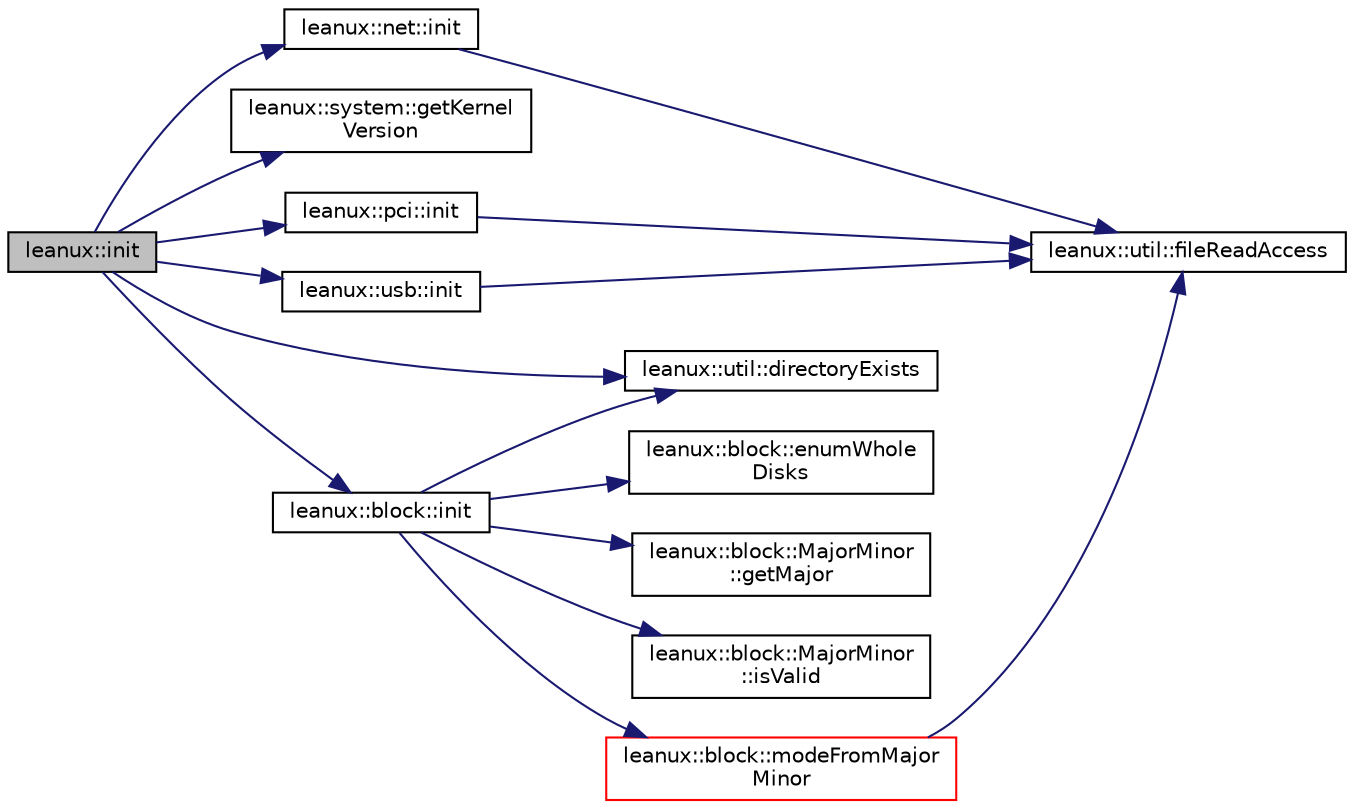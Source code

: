 digraph "leanux::init"
{
 // LATEX_PDF_SIZE
  bgcolor="transparent";
  edge [fontname="Helvetica",fontsize="10",labelfontname="Helvetica",labelfontsize="10"];
  node [fontname="Helvetica",fontsize="10",shape=record];
  rankdir="LR";
  Node1 [label="leanux::init",height=0.2,width=0.4,color="black", fillcolor="grey75", style="filled", fontcolor="black",tooltip="Initialize leanux, run checks to verify leanux is compatible with the runtime environment."];
  Node1 -> Node2 [color="midnightblue",fontsize="10",style="solid",fontname="Helvetica"];
  Node2 [label="leanux::util::directoryExists",height=0.2,width=0.4,color="black",URL="$namespaceleanux_1_1util.html#a6ac7287d49f3dd9b2c6c9673257e145b",tooltip="Test if the path is an existing directory."];
  Node1 -> Node3 [color="midnightblue",fontsize="10",style="solid",fontname="Helvetica"];
  Node3 [label="leanux::system::getKernel\lVersion",height=0.2,width=0.4,color="black",URL="$namespaceleanux_1_1system.html#a019837e625c4eedcc1e09de84a56d5b8",tooltip="Get the kernel version."];
  Node1 -> Node4 [color="midnightblue",fontsize="10",style="solid",fontname="Helvetica"];
  Node4 [label="leanux::net::init",height=0.2,width=0.4,color="black",URL="$namespaceleanux_1_1net.html#a81d90730109735bfefa2835d31152cd1",tooltip="initialize net library"];
  Node4 -> Node5 [color="midnightblue",fontsize="10",style="solid",fontname="Helvetica"];
  Node5 [label="leanux::util::fileReadAccess",height=0.2,width=0.4,color="black",URL="$namespaceleanux_1_1util.html#a6421ca2c46c56eebe1a486c6a498ce7d",tooltip="Test if a file exists and can be read."];
  Node1 -> Node6 [color="midnightblue",fontsize="10",style="solid",fontname="Helvetica"];
  Node6 [label="leanux::pci::init",height=0.2,width=0.4,color="black",URL="$namespaceleanux_1_1pci.html#ac2e2e3d7c732711d93a166699f2dcff3",tooltip="Initialize pci namespace."];
  Node6 -> Node5 [color="midnightblue",fontsize="10",style="solid",fontname="Helvetica"];
  Node1 -> Node7 [color="midnightblue",fontsize="10",style="solid",fontname="Helvetica"];
  Node7 [label="leanux::usb::init",height=0.2,width=0.4,color="black",URL="$namespaceleanux_1_1usb.html#abd98dfc77cb6924be71589e8e2e4dc50",tooltip="initialize usb namespace."];
  Node7 -> Node5 [color="midnightblue",fontsize="10",style="solid",fontname="Helvetica"];
  Node1 -> Node8 [color="midnightblue",fontsize="10",style="solid",fontname="Helvetica"];
  Node8 [label="leanux::block::init",height=0.2,width=0.4,color="black",URL="$namespaceleanux_1_1block.html#a927d958ef9b9b66a13c32754e91d0c7d",tooltip="Initialize the block API."];
  Node8 -> Node2 [color="midnightblue",fontsize="10",style="solid",fontname="Helvetica"];
  Node8 -> Node9 [color="midnightblue",fontsize="10",style="solid",fontname="Helvetica"];
  Node9 [label="leanux::block::enumWhole\lDisks",height=0.2,width=0.4,color="black",URL="$namespaceleanux_1_1block.html#ac08a21002b48cb1bbfaf8d77b4aac5f6",tooltip="get a list of whole disks (exclude partitions)."];
  Node8 -> Node10 [color="midnightblue",fontsize="10",style="solid",fontname="Helvetica"];
  Node10 [label="leanux::block::MajorMinor\l::getMajor",height=0.2,width=0.4,color="black",URL="$classleanux_1_1block_1_1MajorMinor.html#a7e5217cefada330c0b412a4cc0e8ba8a",tooltip="Get the major."];
  Node8 -> Node11 [color="midnightblue",fontsize="10",style="solid",fontname="Helvetica"];
  Node11 [label="leanux::block::MajorMinor\l::isValid",height=0.2,width=0.4,color="black",URL="$classleanux_1_1block_1_1MajorMinor.html#a26905a16bdd3e525abb2ada713f80704",tooltip="Test MajorMinor validity."];
  Node8 -> Node12 [color="midnightblue",fontsize="10",style="solid",fontname="Helvetica"];
  Node12 [label="leanux::block::modeFromMajor\lMinor",height=0.2,width=0.4,color="red",URL="$namespaceleanux_1_1block.html#a9fd7f9ca7fa9102da23e1299fe841f48",tooltip="Detect the udevMode from the given MajorMinor and udev_path."];
  Node12 -> Node5 [color="midnightblue",fontsize="10",style="solid",fontname="Helvetica"];
}
